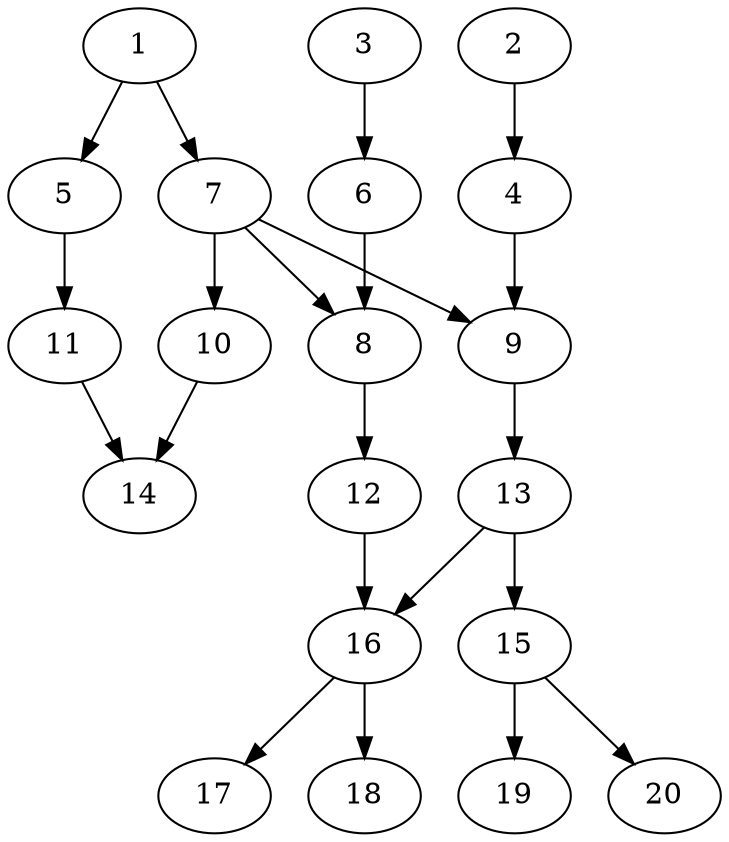 // DAG automatically generated by daggen at Thu Oct  3 13:58:42 2019
// ./daggen --dot -n 20 --ccr 0.4 --fat 0.5 --regular 0.7 --density 0.5 --mindata 5242880 --maxdata 52428800 
digraph G {
  1 [size="74460160", alpha="0.12", expect_size="29784064"] 
  1 -> 5 [size ="29784064"]
  1 -> 7 [size ="29784064"]
  2 [size="41297920", alpha="0.01", expect_size="16519168"] 
  2 -> 4 [size ="16519168"]
  3 [size="26375680", alpha="0.14", expect_size="10550272"] 
  3 -> 6 [size ="10550272"]
  4 [size="48870400", alpha="0.16", expect_size="19548160"] 
  4 -> 9 [size ="19548160"]
  5 [size="127938560", alpha="0.19", expect_size="51175424"] 
  5 -> 11 [size ="51175424"]
  6 [size="124856320", alpha="0.17", expect_size="49942528"] 
  6 -> 8 [size ="49942528"]
  7 [size="58501120", alpha="0.17", expect_size="23400448"] 
  7 -> 8 [size ="23400448"]
  7 -> 9 [size ="23400448"]
  7 -> 10 [size ="23400448"]
  8 [size="59074560", alpha="0.06", expect_size="23629824"] 
  8 -> 12 [size ="23629824"]
  9 [size="69949440", alpha="0.20", expect_size="27979776"] 
  9 -> 13 [size ="27979776"]
  10 [size="53050880", alpha="0.01", expect_size="21220352"] 
  10 -> 14 [size ="21220352"]
  11 [size="49187840", alpha="0.04", expect_size="19675136"] 
  11 -> 14 [size ="19675136"]
  12 [size="121254400", alpha="0.03", expect_size="48501760"] 
  12 -> 16 [size ="48501760"]
  13 [size="124567040", alpha="0.10", expect_size="49826816"] 
  13 -> 15 [size ="49826816"]
  13 -> 16 [size ="49826816"]
  14 [size="87774720", alpha="0.15", expect_size="35109888"] 
  15 [size="63546880", alpha="0.07", expect_size="25418752"] 
  15 -> 19 [size ="25418752"]
  15 -> 20 [size ="25418752"]
  16 [size="58119680", alpha="0.13", expect_size="23247872"] 
  16 -> 17 [size ="23247872"]
  16 -> 18 [size ="23247872"]
  17 [size="37880320", alpha="0.16", expect_size="15152128"] 
  18 [size="20544000", alpha="0.11", expect_size="8217600"] 
  19 [size="53913600", alpha="0.10", expect_size="21565440"] 
  20 [size="53488640", alpha="0.15", expect_size="21395456"] 
}
